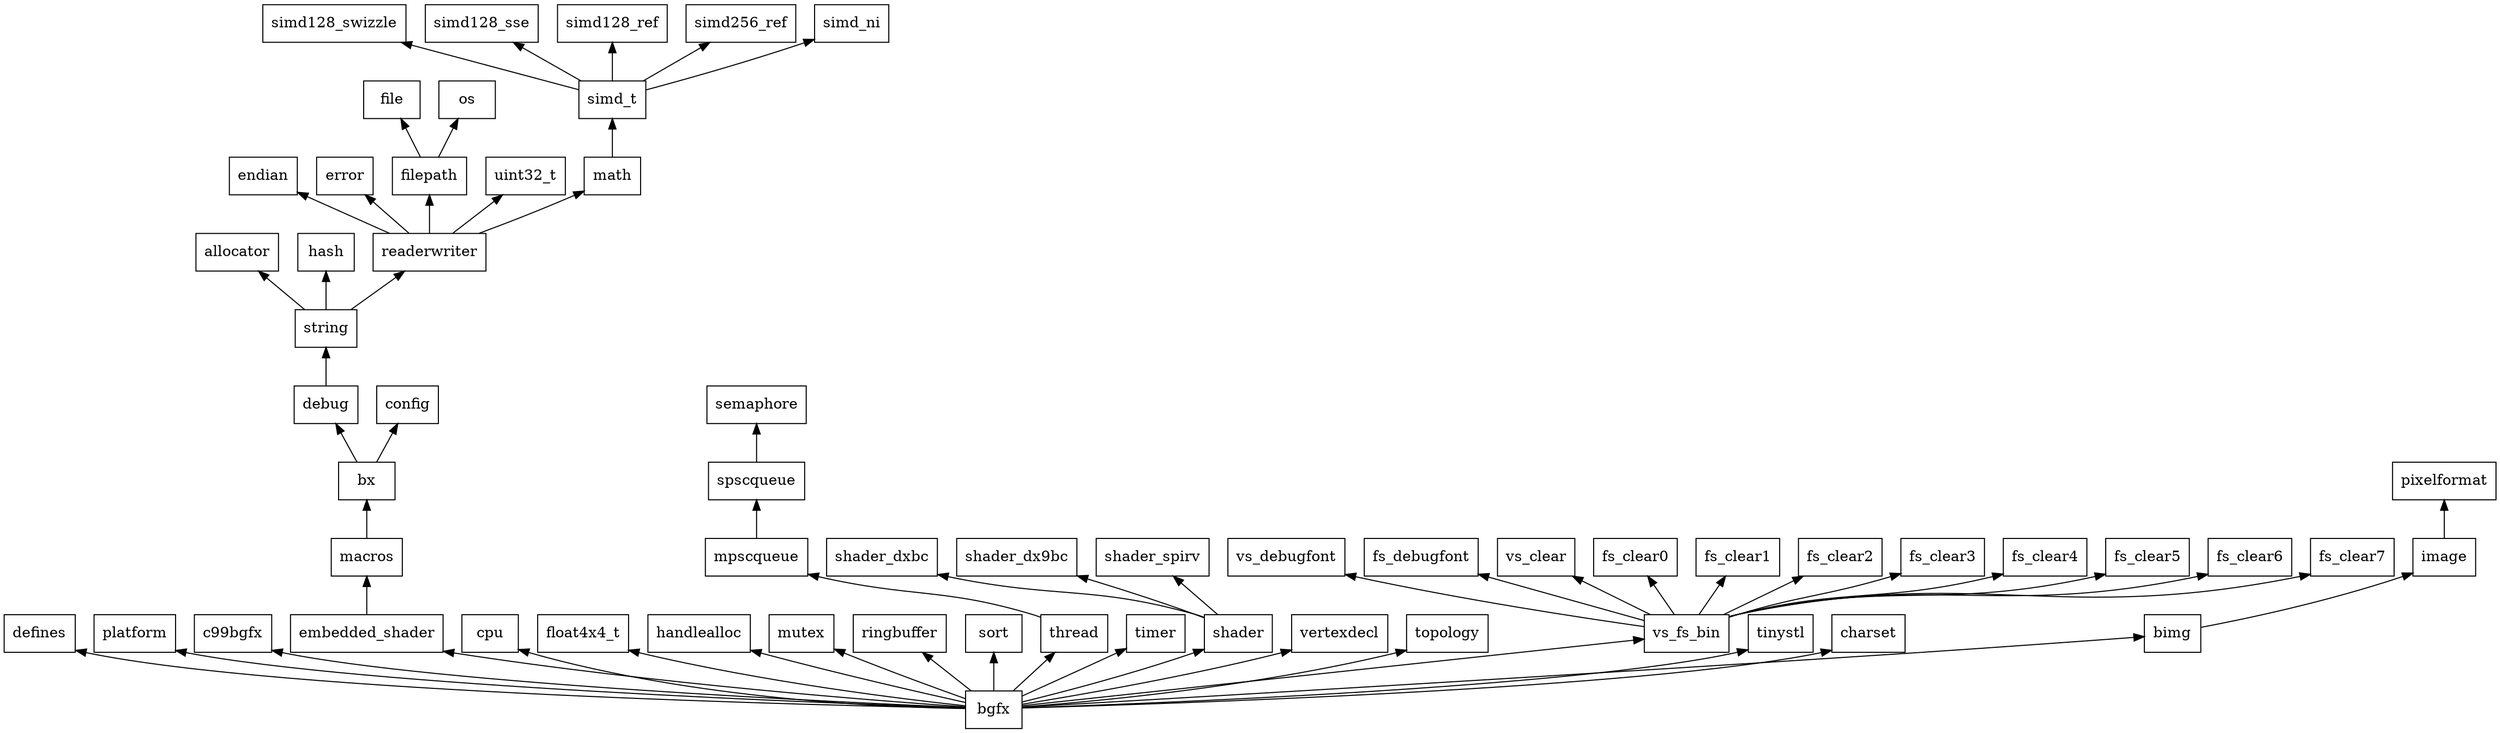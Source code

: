digraph TTSFML_System {

	rankdir = BT

	node [
		shape = "record"
	]
	
	bgfx -> defines
	bgfx -> platform
	bgfx -> c99bgfx
	
	bgfx -> embedded_shader
	
	embedded_shader -> macros
	
	macros -> bx
	bx -> debug
	bx -> config
	debug -> string
	
	string -> allocator
	string -> hash
	string -> readerwriter
		
	readerwriter -> endian
	readerwriter -> error
	readerwriter -> filepath
	readerwriter -> uint32_t
	readerwriter -> math
	
	math -> simd_t
	simd_t -> simd128_swizzle
	simd_t -> simd128_sse
	simd_t -> simd128_ref
	simd_t -> simd256_ref
	simd_t -> simd_ni
	
	filepath -> file
	filepath -> os
	
	bgfx -> cpu
	bgfx -> float4x4_t
	bgfx -> handlealloc
	bgfx -> mutex
	bgfx -> ringbuffer
	bgfx -> sort
	bgfx -> thread
	bgfx -> timer
	
	bgfx -> shader
	bgfx -> vertexdecl
	bgfx -> topology
	bgfx -> vs_fs_bin
	
	vs_fs_bin -> vs_debugfont
	vs_fs_bin -> fs_debugfont
	vs_fs_bin -> vs_clear
	vs_fs_bin -> fs_clear0
	vs_fs_bin -> fs_clear1
	vs_fs_bin -> fs_clear2
	vs_fs_bin -> fs_clear3
	vs_fs_bin -> fs_clear4
	vs_fs_bin -> fs_clear5
	vs_fs_bin -> fs_clear6
	vs_fs_bin -> fs_clear7
	
	bgfx -> tinystl
	bgfx -> charset

	shader -> shader_dxbc
	shader -> shader_dx9bc
	shader -> shader_spirv
	
	bgfx -> bimg
	bimg -> image
	image -> pixelformat
	
	thread -> mpscqueue
	mpscqueue -> spscqueue
	spscqueue -> semaphore
}